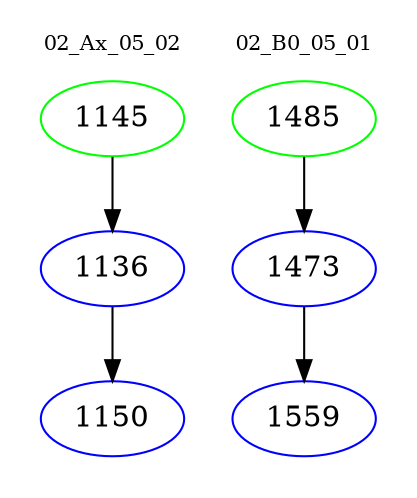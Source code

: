 digraph{
subgraph cluster_0 {
color = white
label = "02_Ax_05_02";
fontsize=10;
T0_1145 [label="1145", color="green"]
T0_1145 -> T0_1136 [color="black"]
T0_1136 [label="1136", color="blue"]
T0_1136 -> T0_1150 [color="black"]
T0_1150 [label="1150", color="blue"]
}
subgraph cluster_1 {
color = white
label = "02_B0_05_01";
fontsize=10;
T1_1485 [label="1485", color="green"]
T1_1485 -> T1_1473 [color="black"]
T1_1473 [label="1473", color="blue"]
T1_1473 -> T1_1559 [color="black"]
T1_1559 [label="1559", color="blue"]
}
}
